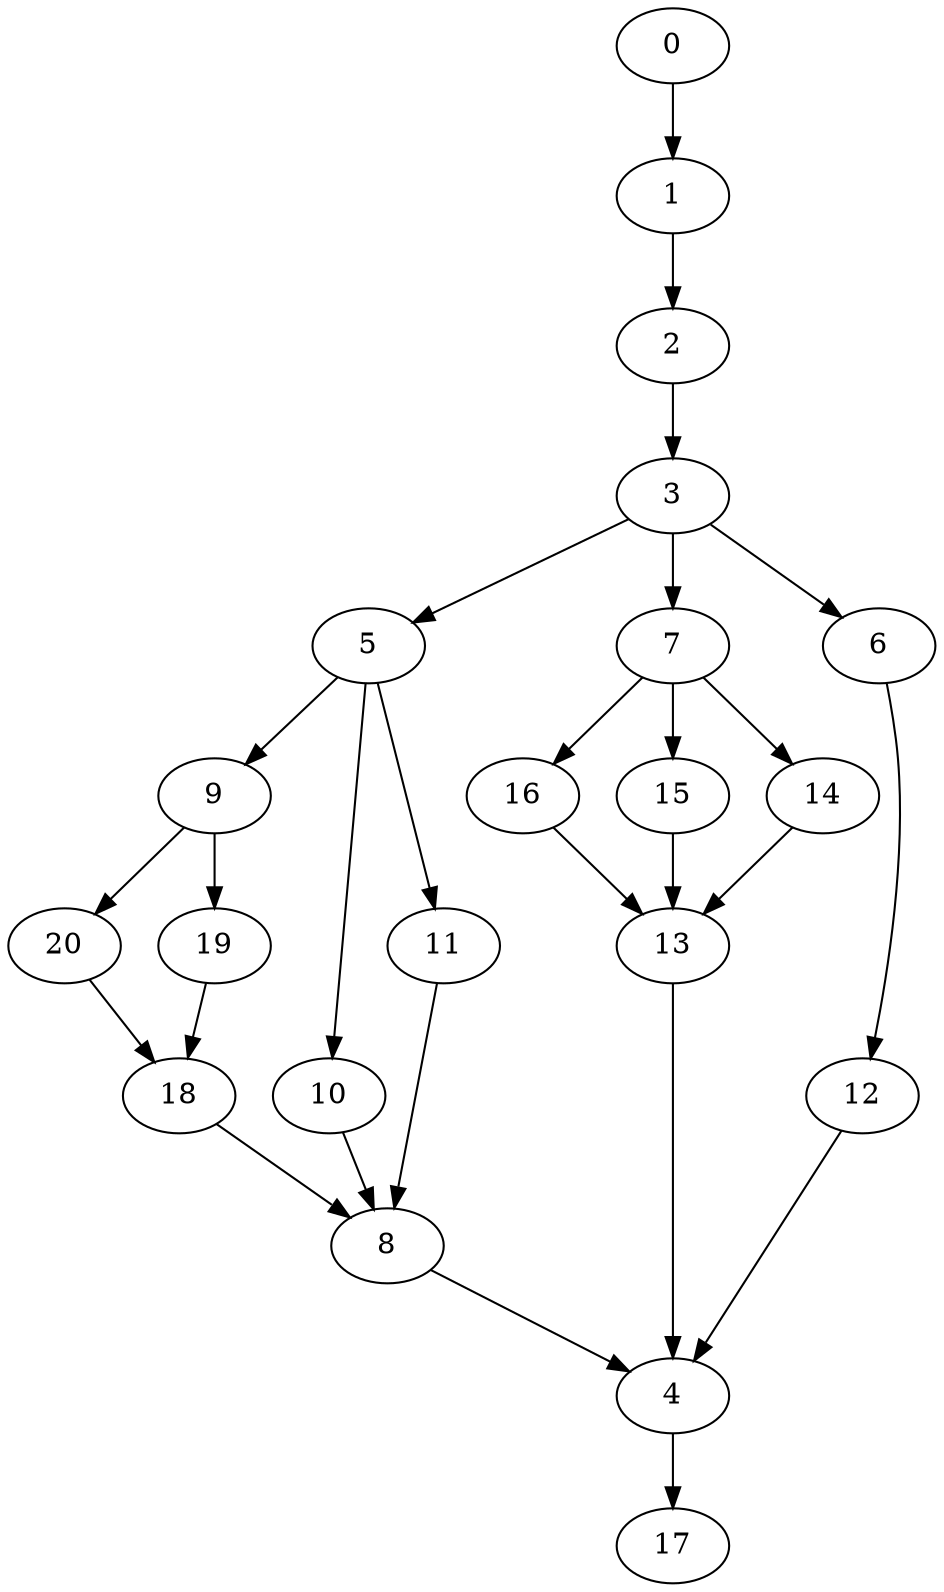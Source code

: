 digraph "SeriesParallel-MaxBf-3_Nodes_21_CCR_0.99_WeightType_Random_Heterogeneous-4-2-strong" {
0 [Weight=10];
1 [Weight=7];
2 [Weight=9];
3 [Weight=11];
5 [Weight=7];
9 [Weight=10];
7 [Weight=4];
20 [Weight=9];
6 [Weight=9];
19 [Weight=6];
16 [Weight=11];
15 [Weight=6];
14 [Weight=3];
18 [Weight=6];
12 [Weight=9];
10 [Weight=4];
11 [Weight=2];
13 [Weight=7];
8 [Weight=8];
4 [Weight=11];
17 [Weight=11];
2 -> 3 [Weight=7];
5 -> 10 [Weight=3];
3 -> 5 [Weight=3];
13 -> 4 [Weight=7];
0 -> 1 [Weight=5];
18 -> 8 [Weight=6];
12 -> 4 [Weight=9];
5 -> 9 [Weight=8];
3 -> 6 [Weight=7];
11 -> 8 [Weight=4];
7 -> 15 [Weight=7];
7 -> 14 [Weight=8];
19 -> 18 [Weight=5];
3 -> 7 [Weight=6];
8 -> 4 [Weight=2];
4 -> 17 [Weight=10];
7 -> 16 [Weight=5];
1 -> 2 [Weight=4];
16 -> 13 [Weight=7];
6 -> 12 [Weight=9];
9 -> 20 [Weight=2];
9 -> 19 [Weight=4];
10 -> 8 [Weight=2];
14 -> 13 [Weight=5];
15 -> 13 [Weight=4];
20 -> 18 [Weight=10];
5 -> 11 [Weight=10];
}
